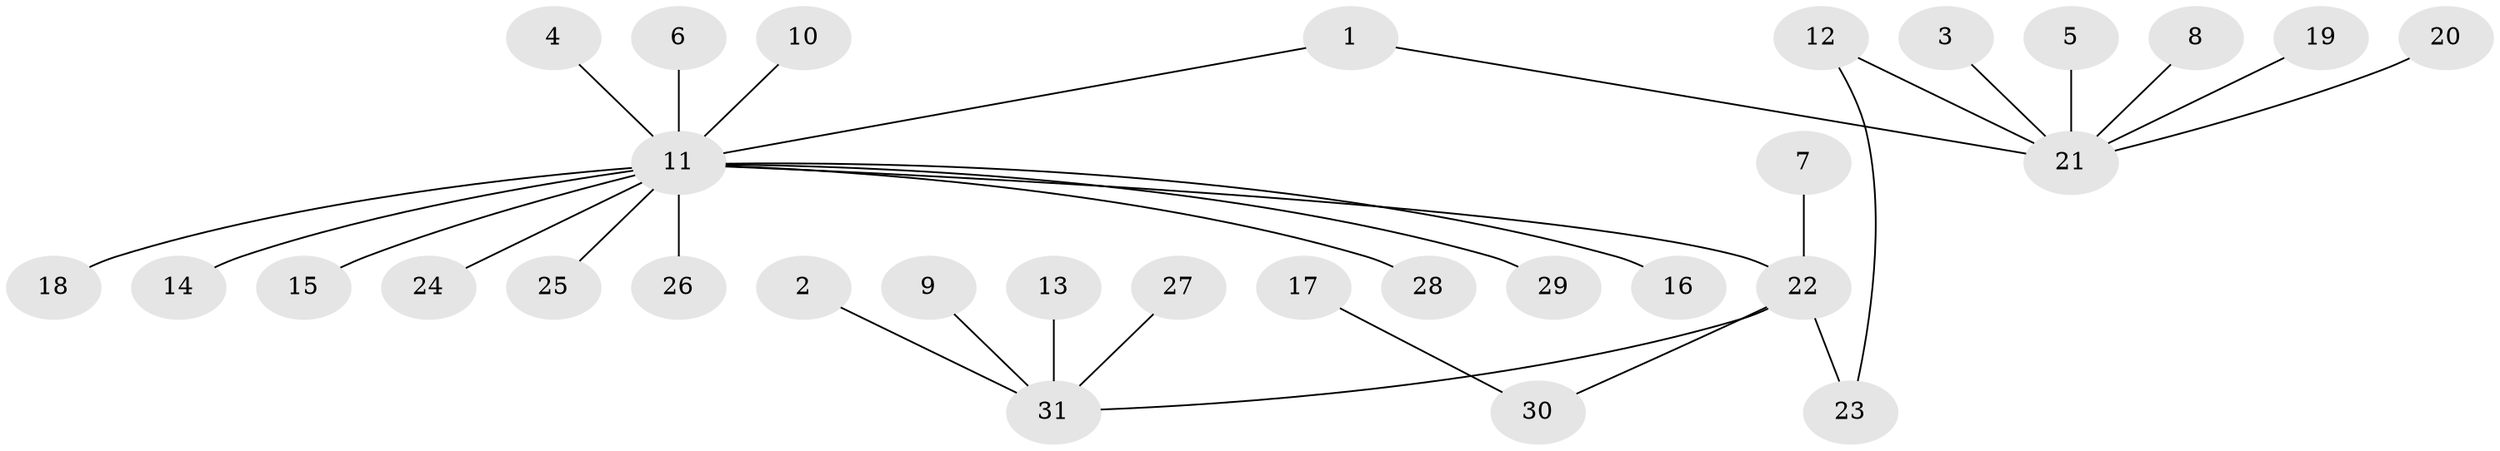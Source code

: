 // original degree distribution, {9: 0.009708737864077669, 17: 0.009708737864077669, 2: 0.1941747572815534, 10: 0.009708737864077669, 3: 0.0970873786407767, 5: 0.038834951456310676, 8: 0.009708737864077669, 4: 0.02912621359223301, 1: 0.6019417475728155}
// Generated by graph-tools (version 1.1) at 2025/36/03/04/25 23:36:41]
// undirected, 31 vertices, 31 edges
graph export_dot {
  node [color=gray90,style=filled];
  1;
  2;
  3;
  4;
  5;
  6;
  7;
  8;
  9;
  10;
  11;
  12;
  13;
  14;
  15;
  16;
  17;
  18;
  19;
  20;
  21;
  22;
  23;
  24;
  25;
  26;
  27;
  28;
  29;
  30;
  31;
  1 -- 11 [weight=1.0];
  1 -- 21 [weight=1.0];
  2 -- 31 [weight=1.0];
  3 -- 21 [weight=1.0];
  4 -- 11 [weight=1.0];
  5 -- 21 [weight=1.0];
  6 -- 11 [weight=1.0];
  7 -- 22 [weight=1.0];
  8 -- 21 [weight=1.0];
  9 -- 31 [weight=1.0];
  10 -- 11 [weight=1.0];
  11 -- 14 [weight=1.0];
  11 -- 15 [weight=1.0];
  11 -- 16 [weight=1.0];
  11 -- 18 [weight=1.0];
  11 -- 22 [weight=1.0];
  11 -- 24 [weight=1.0];
  11 -- 25 [weight=1.0];
  11 -- 26 [weight=1.0];
  11 -- 28 [weight=1.0];
  11 -- 29 [weight=1.0];
  12 -- 21 [weight=1.0];
  12 -- 23 [weight=1.0];
  13 -- 31 [weight=1.0];
  17 -- 30 [weight=1.0];
  19 -- 21 [weight=1.0];
  20 -- 21 [weight=1.0];
  22 -- 23 [weight=1.0];
  22 -- 30 [weight=1.0];
  22 -- 31 [weight=1.0];
  27 -- 31 [weight=1.0];
}
